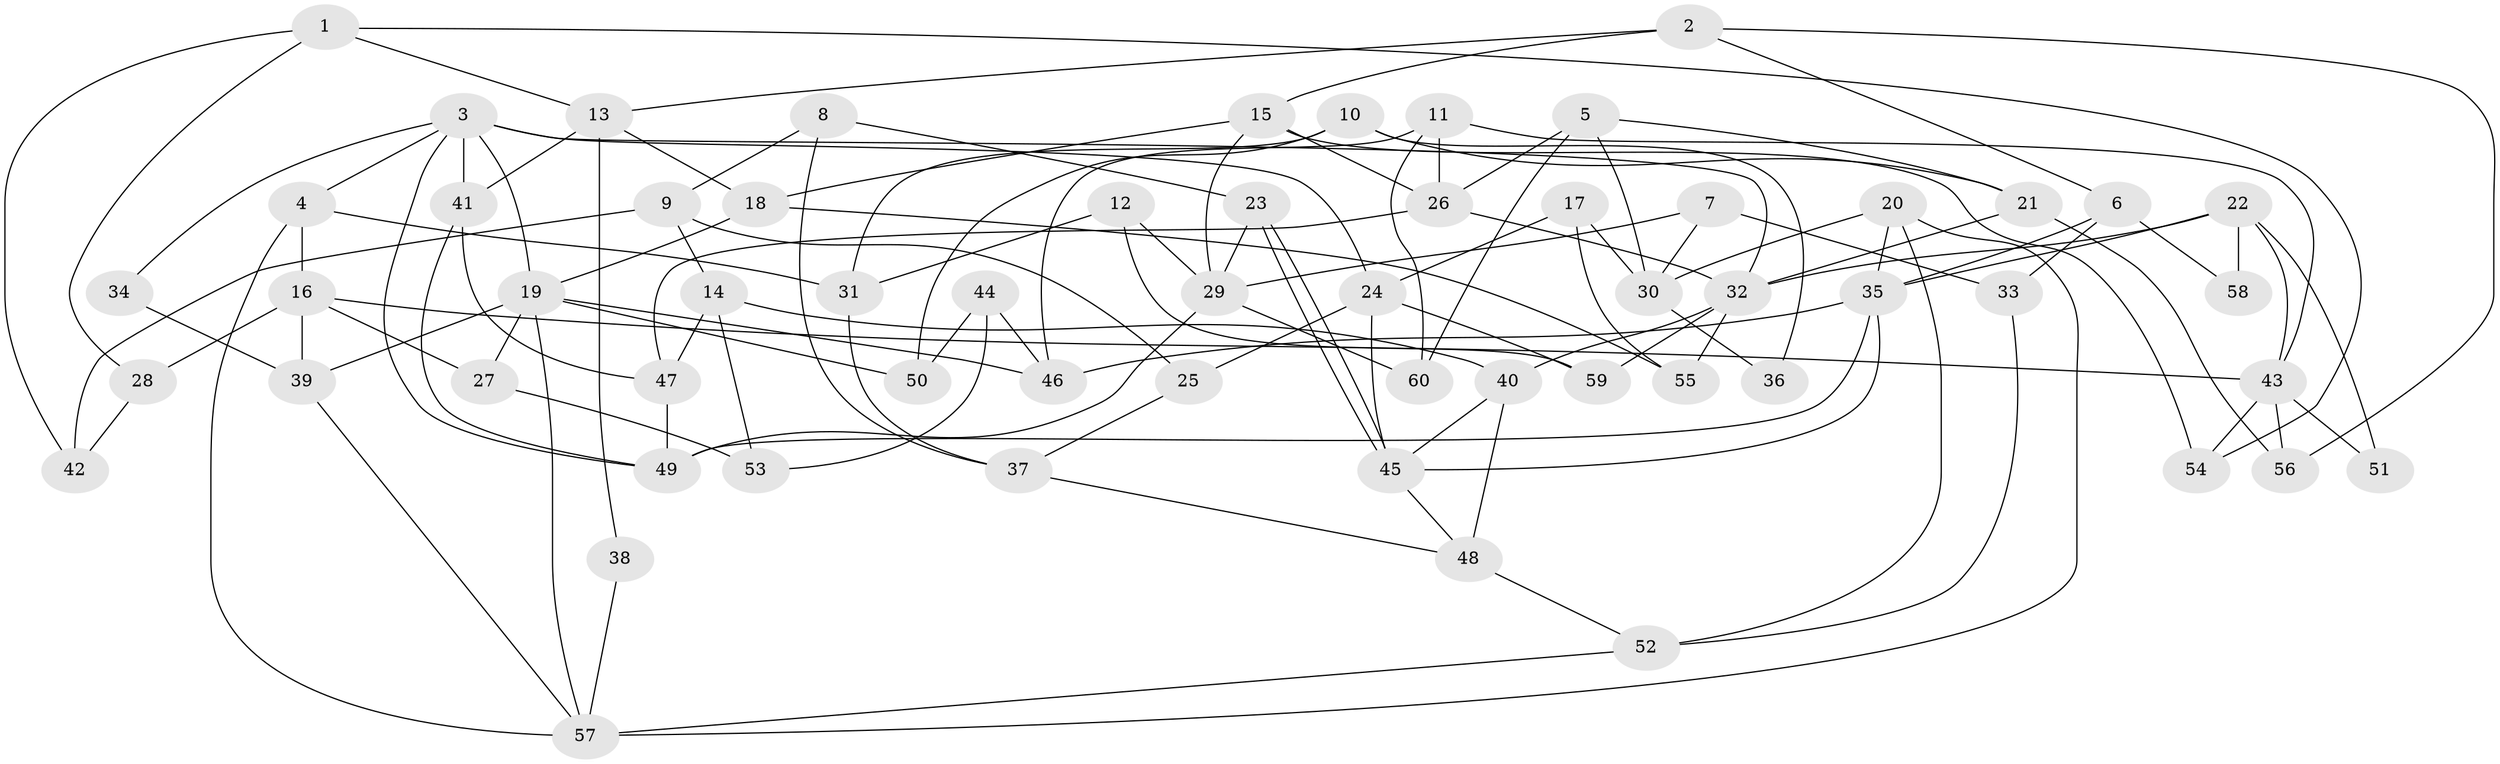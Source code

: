 // Generated by graph-tools (version 1.1) at 2025/11/02/27/25 16:11:20]
// undirected, 60 vertices, 120 edges
graph export_dot {
graph [start="1"]
  node [color=gray90,style=filled];
  1;
  2;
  3;
  4;
  5;
  6;
  7;
  8;
  9;
  10;
  11;
  12;
  13;
  14;
  15;
  16;
  17;
  18;
  19;
  20;
  21;
  22;
  23;
  24;
  25;
  26;
  27;
  28;
  29;
  30;
  31;
  32;
  33;
  34;
  35;
  36;
  37;
  38;
  39;
  40;
  41;
  42;
  43;
  44;
  45;
  46;
  47;
  48;
  49;
  50;
  51;
  52;
  53;
  54;
  55;
  56;
  57;
  58;
  59;
  60;
  1 -- 13;
  1 -- 54;
  1 -- 28;
  1 -- 42;
  2 -- 15;
  2 -- 6;
  2 -- 13;
  2 -- 56;
  3 -- 19;
  3 -- 24;
  3 -- 4;
  3 -- 32;
  3 -- 34;
  3 -- 41;
  3 -- 49;
  4 -- 57;
  4 -- 16;
  4 -- 31;
  5 -- 26;
  5 -- 21;
  5 -- 30;
  5 -- 60;
  6 -- 33;
  6 -- 35;
  6 -- 58;
  7 -- 29;
  7 -- 30;
  7 -- 33;
  8 -- 37;
  8 -- 23;
  8 -- 9;
  9 -- 42;
  9 -- 14;
  9 -- 25;
  10 -- 31;
  10 -- 21;
  10 -- 36;
  10 -- 50;
  11 -- 60;
  11 -- 26;
  11 -- 43;
  11 -- 46;
  12 -- 29;
  12 -- 31;
  12 -- 59;
  13 -- 41;
  13 -- 18;
  13 -- 38;
  14 -- 40;
  14 -- 47;
  14 -- 53;
  15 -- 18;
  15 -- 26;
  15 -- 29;
  15 -- 54;
  16 -- 27;
  16 -- 28;
  16 -- 39;
  16 -- 43;
  17 -- 24;
  17 -- 55;
  17 -- 30;
  18 -- 19;
  18 -- 55;
  19 -- 39;
  19 -- 46;
  19 -- 27;
  19 -- 50;
  19 -- 57;
  20 -- 35;
  20 -- 30;
  20 -- 52;
  20 -- 57;
  21 -- 32;
  21 -- 56;
  22 -- 35;
  22 -- 43;
  22 -- 32;
  22 -- 51;
  22 -- 58;
  23 -- 29;
  23 -- 45;
  23 -- 45;
  24 -- 45;
  24 -- 59;
  24 -- 25;
  25 -- 37;
  26 -- 47;
  26 -- 32;
  27 -- 53;
  28 -- 42;
  29 -- 49;
  29 -- 60;
  30 -- 36;
  31 -- 37;
  32 -- 40;
  32 -- 55;
  32 -- 59;
  33 -- 52;
  34 -- 39;
  35 -- 49;
  35 -- 45;
  35 -- 46;
  37 -- 48;
  38 -- 57;
  39 -- 57;
  40 -- 48;
  40 -- 45;
  41 -- 49;
  41 -- 47;
  43 -- 51;
  43 -- 54;
  43 -- 56;
  44 -- 46;
  44 -- 50;
  44 -- 53;
  45 -- 48;
  47 -- 49;
  48 -- 52;
  52 -- 57;
}
